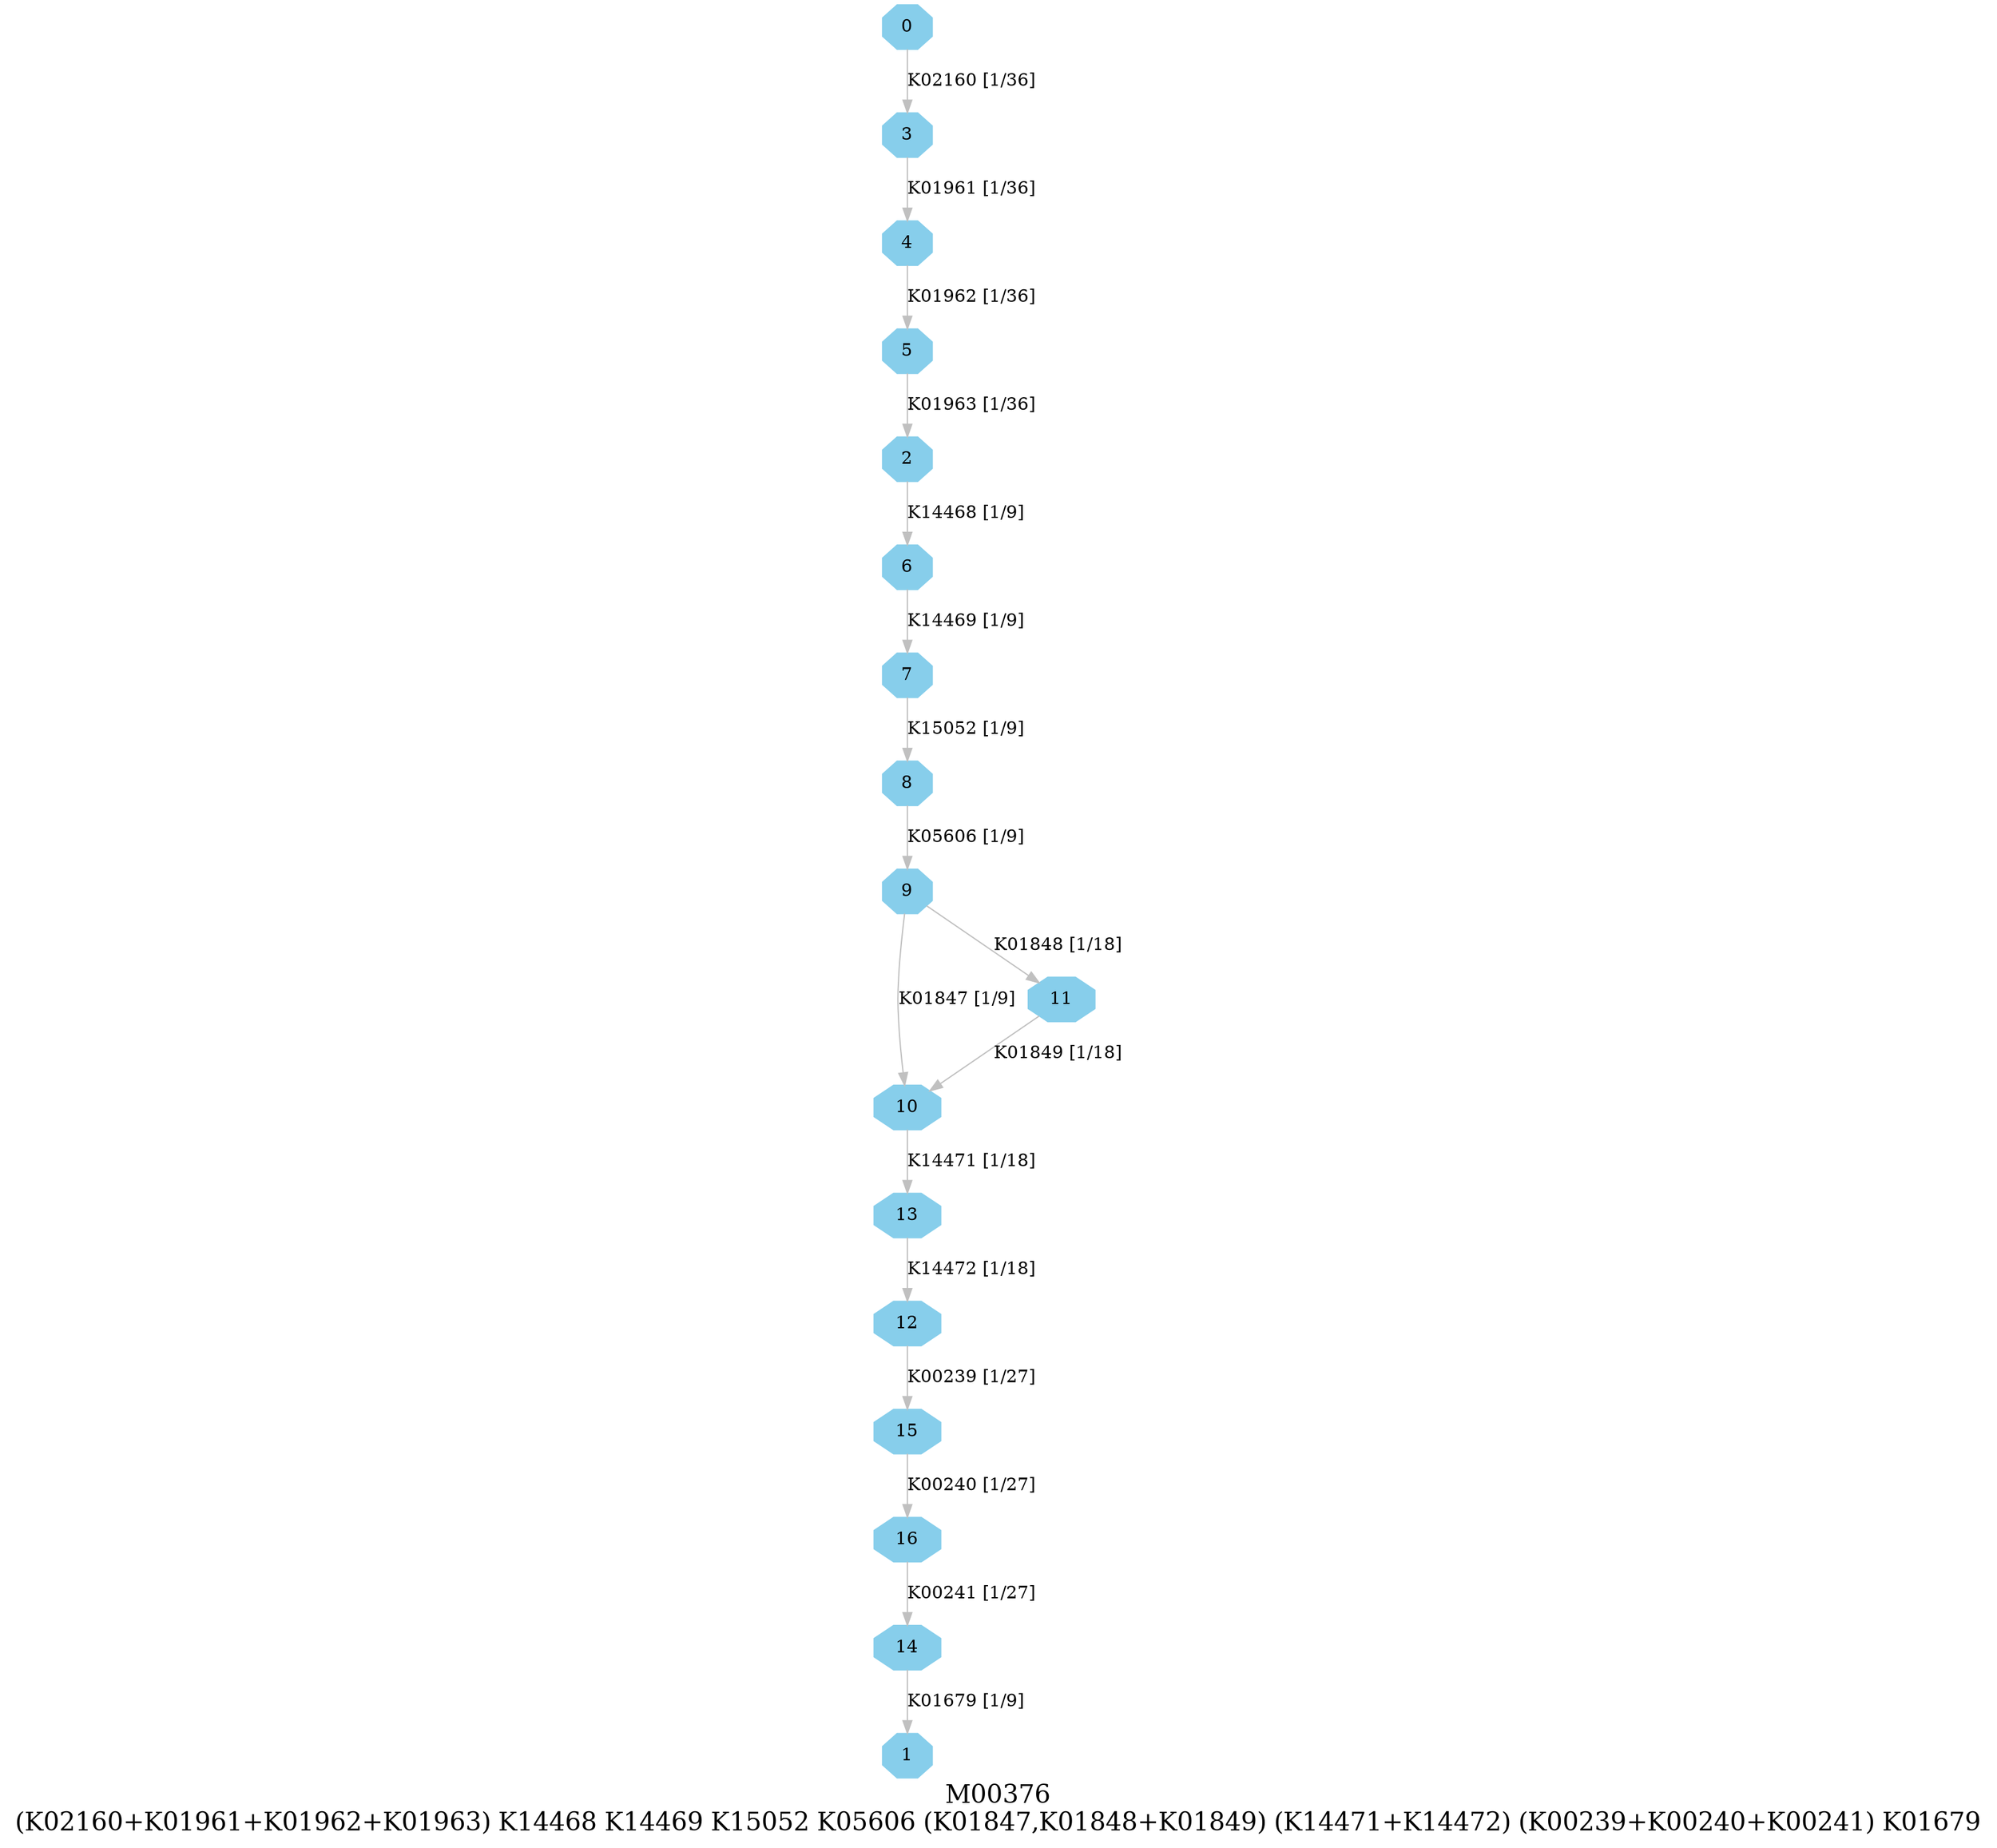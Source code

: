 digraph G {
graph [label="M00376
(K02160+K01961+K01962+K01963) K14468 K14469 K15052 K05606 (K01847,K01848+K01849) (K14471+K14472) (K00239+K00240+K00241) K01679",fontsize=20];
node [shape=box,style=filled];
edge [len=3,color=grey];
{node [width=.3,height=.3,shape=octagon,style=filled,color=skyblue] 0 1 2 3 4 5 6 7 8 9 10 11 12 13 14 15 16 }
0 -> 3 [label="K02160 [1/36]"];
2 -> 6 [label="K14468 [1/9]"];
3 -> 4 [label="K01961 [1/36]"];
4 -> 5 [label="K01962 [1/36]"];
5 -> 2 [label="K01963 [1/36]"];
6 -> 7 [label="K14469 [1/9]"];
7 -> 8 [label="K15052 [1/9]"];
8 -> 9 [label="K05606 [1/9]"];
9 -> 10 [label="K01847 [1/9]"];
9 -> 11 [label="K01848 [1/18]"];
10 -> 13 [label="K14471 [1/18]"];
11 -> 10 [label="K01849 [1/18]"];
12 -> 15 [label="K00239 [1/27]"];
13 -> 12 [label="K14472 [1/18]"];
14 -> 1 [label="K01679 [1/9]"];
15 -> 16 [label="K00240 [1/27]"];
16 -> 14 [label="K00241 [1/27]"];
}